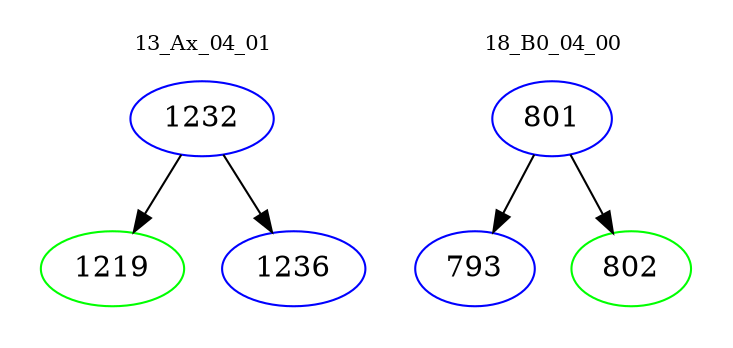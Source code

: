 digraph{
subgraph cluster_0 {
color = white
label = "13_Ax_04_01";
fontsize=10;
T0_1232 [label="1232", color="blue"]
T0_1232 -> T0_1219 [color="black"]
T0_1219 [label="1219", color="green"]
T0_1232 -> T0_1236 [color="black"]
T0_1236 [label="1236", color="blue"]
}
subgraph cluster_1 {
color = white
label = "18_B0_04_00";
fontsize=10;
T1_801 [label="801", color="blue"]
T1_801 -> T1_793 [color="black"]
T1_793 [label="793", color="blue"]
T1_801 -> T1_802 [color="black"]
T1_802 [label="802", color="green"]
}
}
